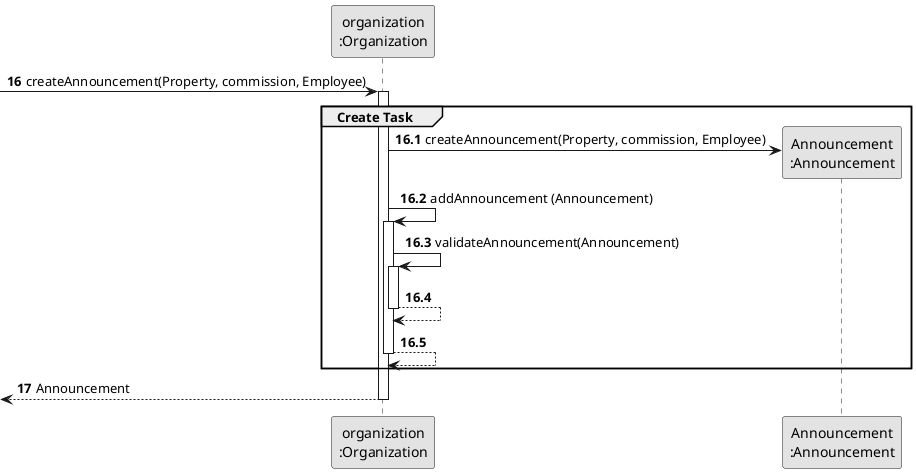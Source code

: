 @startuml
skinparam monochrome true
skinparam packageStyle rectangle
skinparam shadowing false

participant "organization\n:Organization" as ORG
participant "Announcement\n:Announcement" as TAREFA

autonumber 16
-> ORG: createAnnouncement(Property, commission, Employee)

autonumber 16.1
activate ORG
    group Create Task

        ORG -> TAREFA**: createAnnouncement(Property, commission, Employee)
        ORG -> ORG: addAnnouncement (Announcement)

        activate ORG
            ORG -> ORG: validateAnnouncement(Announcement)
            activate ORG
                ORG --> ORG
            deactivate ORG

            ORG --> ORG
        deactivate ORG
    end

    autonumber 17
    <-- ORG : Announcement
deactivate ORG


@enduml